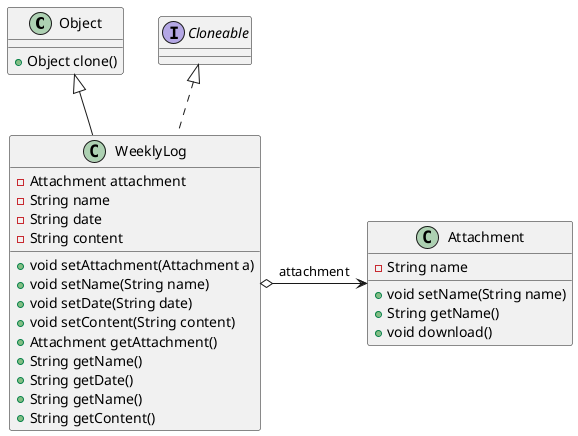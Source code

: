 @startuml
class Object {
+Object clone()
}

interface Cloneable {
}

class WeeklyLog extends Object implements Cloneable {
-Attachment attachment
-String name
-String date
-String content
+void setAttachment(Attachment a)
+void setName(String name)
+void setDate(String date)
+void setContent(String content)
+Attachment getAttachment()
+String getName()
+String getDate()
+String getName()
+String getContent()
}

class Attachment {
-String name
+void setName(String name)
+String getName()
+void download()
}

WeeklyLog o-right-> Attachment :attachment
@enduml